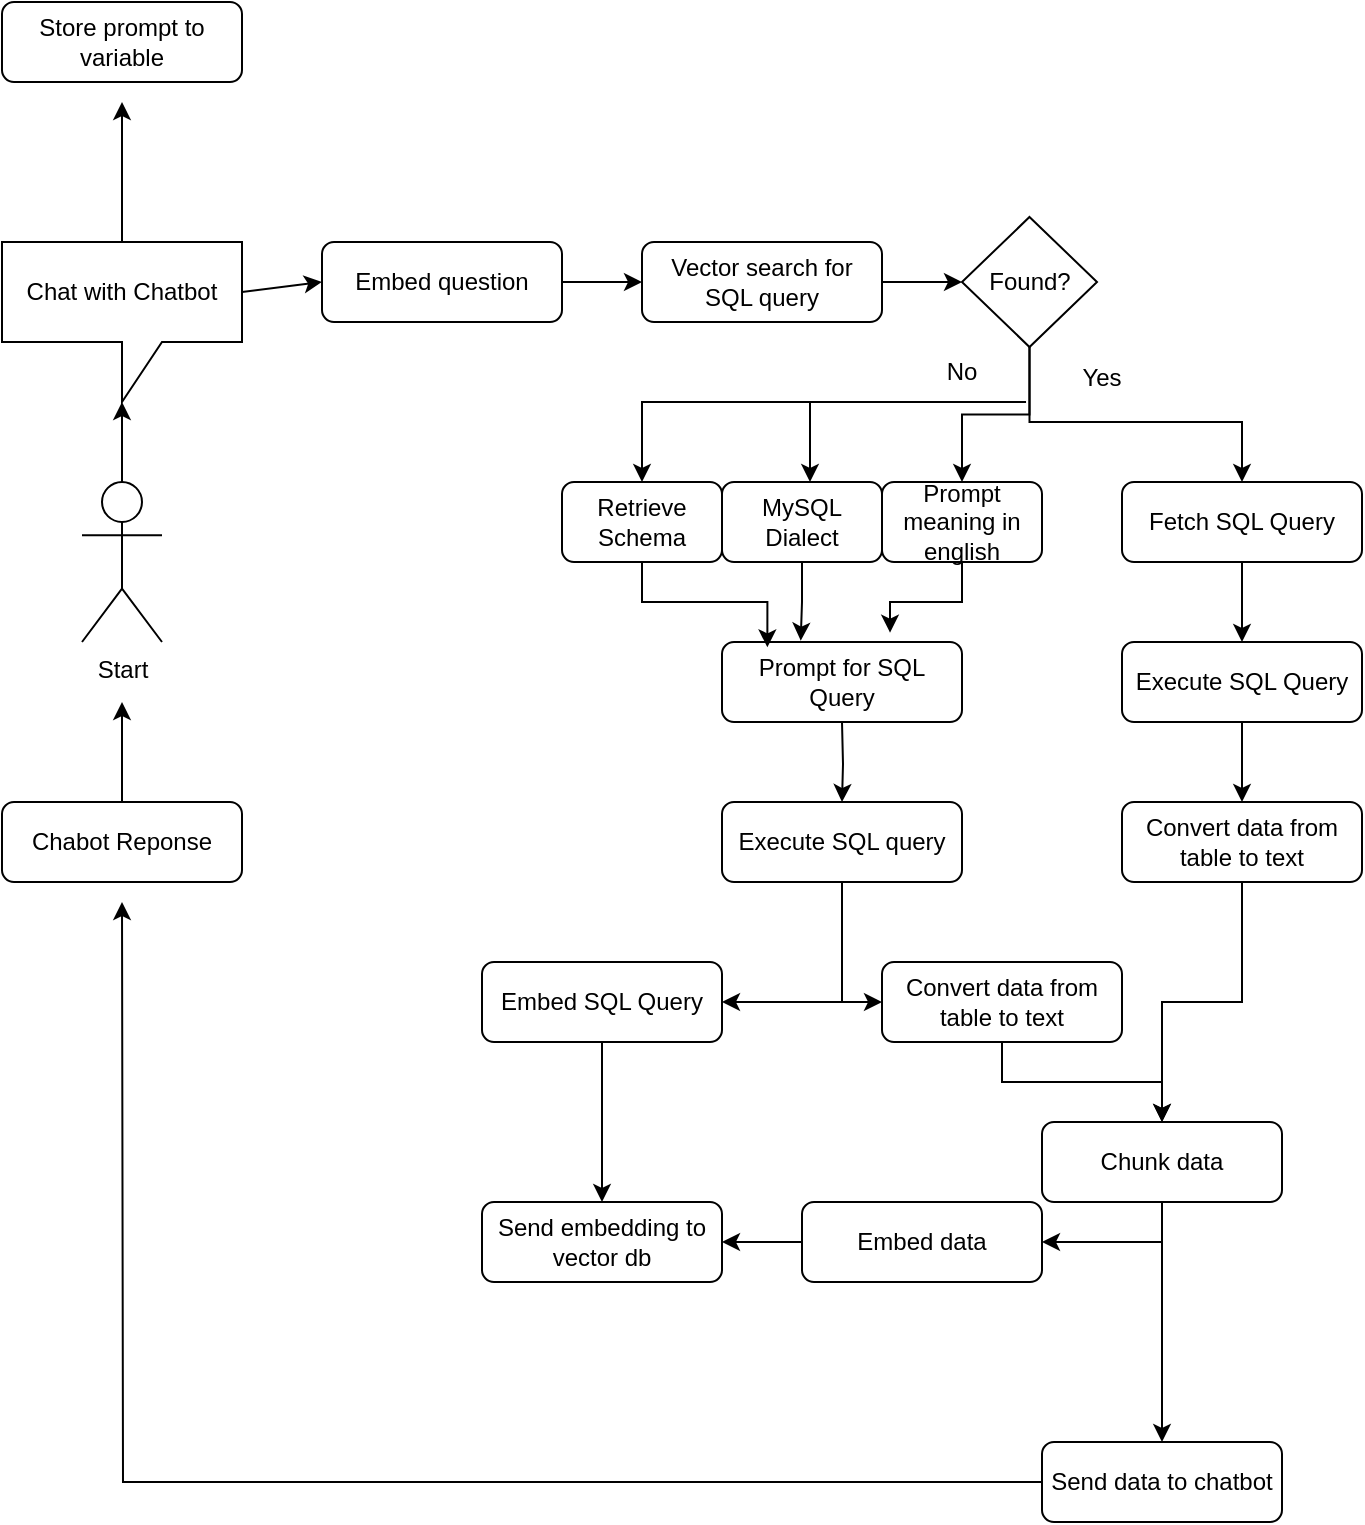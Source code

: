 <mxfile version="28.2.7">
  <diagram name="Page-1" id="E2gz8uFYAr8J8zn2hRwk">
    <mxGraphModel dx="778" dy="540" grid="1" gridSize="10" guides="1" tooltips="1" connect="1" arrows="1" fold="1" page="1" pageScale="1" pageWidth="850" pageHeight="1100" math="0" shadow="0">
      <root>
        <mxCell id="0" />
        <mxCell id="1" parent="0" />
        <mxCell id="R8ObtvCodUNtSSs4DrKu-1" value="Start" style="shape=umlActor;verticalLabelPosition=bottom;verticalAlign=top;html=1;outlineConnect=0;" vertex="1" parent="1">
          <mxGeometry x="200" y="280" width="40" height="80" as="geometry" />
        </mxCell>
        <mxCell id="R8ObtvCodUNtSSs4DrKu-2" value="Chat with Chatbot" style="shape=callout;whiteSpace=wrap;html=1;perimeter=calloutPerimeter;" vertex="1" parent="1">
          <mxGeometry x="160" y="160" width="120" height="80" as="geometry" />
        </mxCell>
        <mxCell id="R8ObtvCodUNtSSs4DrKu-3" style="edgeStyle=orthogonalEdgeStyle;rounded=0;orthogonalLoop=1;jettySize=auto;html=1;entryX=0;entryY=0;entryDx=60;entryDy=80;entryPerimeter=0;" edge="1" parent="1" source="R8ObtvCodUNtSSs4DrKu-1" target="R8ObtvCodUNtSSs4DrKu-2">
          <mxGeometry relative="1" as="geometry" />
        </mxCell>
        <mxCell id="R8ObtvCodUNtSSs4DrKu-24" style="edgeStyle=orthogonalEdgeStyle;rounded=0;orthogonalLoop=1;jettySize=auto;html=1;" edge="1" parent="1" target="R8ObtvCodUNtSSs4DrKu-23">
          <mxGeometry relative="1" as="geometry">
            <mxPoint x="580" y="400" as="sourcePoint" />
          </mxGeometry>
        </mxCell>
        <mxCell id="R8ObtvCodUNtSSs4DrKu-6" value="Prompt for SQL Query" style="rounded=1;whiteSpace=wrap;html=1;" vertex="1" parent="1">
          <mxGeometry x="520" y="360" width="120" height="40" as="geometry" />
        </mxCell>
        <mxCell id="R8ObtvCodUNtSSs4DrKu-15" style="edgeStyle=orthogonalEdgeStyle;rounded=0;orthogonalLoop=1;jettySize=auto;html=1;" edge="1" parent="1" source="R8ObtvCodUNtSSs4DrKu-12" target="R8ObtvCodUNtSSs4DrKu-14">
          <mxGeometry relative="1" as="geometry" />
        </mxCell>
        <mxCell id="R8ObtvCodUNtSSs4DrKu-12" value="Embed question" style="rounded=1;whiteSpace=wrap;html=1;" vertex="1" parent="1">
          <mxGeometry x="320" y="160" width="120" height="40" as="geometry" />
        </mxCell>
        <mxCell id="R8ObtvCodUNtSSs4DrKu-13" value="" style="endArrow=classic;html=1;rounded=0;exitX=0;exitY=0;exitDx=120;exitDy=25;exitPerimeter=0;entryX=0;entryY=0.5;entryDx=0;entryDy=0;" edge="1" parent="1" source="R8ObtvCodUNtSSs4DrKu-2" target="R8ObtvCodUNtSSs4DrKu-12">
          <mxGeometry width="50" height="50" relative="1" as="geometry">
            <mxPoint x="520" y="310" as="sourcePoint" />
            <mxPoint x="570" y="260" as="targetPoint" />
          </mxGeometry>
        </mxCell>
        <mxCell id="R8ObtvCodUNtSSs4DrKu-17" style="edgeStyle=orthogonalEdgeStyle;rounded=0;orthogonalLoop=1;jettySize=auto;html=1;entryX=0;entryY=0.5;entryDx=0;entryDy=0;" edge="1" parent="1" source="R8ObtvCodUNtSSs4DrKu-14" target="R8ObtvCodUNtSSs4DrKu-16">
          <mxGeometry relative="1" as="geometry" />
        </mxCell>
        <mxCell id="R8ObtvCodUNtSSs4DrKu-14" value="Vector search for SQL query" style="rounded=1;whiteSpace=wrap;html=1;" vertex="1" parent="1">
          <mxGeometry x="480" y="160" width="120" height="40" as="geometry" />
        </mxCell>
        <mxCell id="R8ObtvCodUNtSSs4DrKu-21" style="edgeStyle=orthogonalEdgeStyle;rounded=0;orthogonalLoop=1;jettySize=auto;html=1;entryX=0.5;entryY=0;entryDx=0;entryDy=0;" edge="1" parent="1" source="R8ObtvCodUNtSSs4DrKu-16" target="R8ObtvCodUNtSSs4DrKu-20">
          <mxGeometry relative="1" as="geometry">
            <Array as="points">
              <mxPoint x="674" y="250" />
              <mxPoint x="780" y="250" />
            </Array>
          </mxGeometry>
        </mxCell>
        <mxCell id="R8ObtvCodUNtSSs4DrKu-66" style="edgeStyle=orthogonalEdgeStyle;rounded=0;orthogonalLoop=1;jettySize=auto;html=1;entryX=0.5;entryY=0;entryDx=0;entryDy=0;" edge="1" parent="1" source="R8ObtvCodUNtSSs4DrKu-16" target="R8ObtvCodUNtSSs4DrKu-62">
          <mxGeometry relative="1" as="geometry" />
        </mxCell>
        <mxCell id="R8ObtvCodUNtSSs4DrKu-16" value="Found?" style="rhombus;whiteSpace=wrap;html=1;" vertex="1" parent="1">
          <mxGeometry x="640" y="147.5" width="67.5" height="65" as="geometry" />
        </mxCell>
        <mxCell id="R8ObtvCodUNtSSs4DrKu-19" value="No" style="text;html=1;whiteSpace=wrap;strokeColor=none;fillColor=none;align=center;verticalAlign=middle;rounded=0;" vertex="1" parent="1">
          <mxGeometry x="610" y="210" width="60" height="30" as="geometry" />
        </mxCell>
        <mxCell id="R8ObtvCodUNtSSs4DrKu-26" style="edgeStyle=orthogonalEdgeStyle;rounded=0;orthogonalLoop=1;jettySize=auto;html=1;" edge="1" parent="1" source="R8ObtvCodUNtSSs4DrKu-20" target="R8ObtvCodUNtSSs4DrKu-25">
          <mxGeometry relative="1" as="geometry" />
        </mxCell>
        <mxCell id="R8ObtvCodUNtSSs4DrKu-20" value="Fetch SQL Query" style="rounded=1;whiteSpace=wrap;html=1;" vertex="1" parent="1">
          <mxGeometry x="720" y="280" width="120" height="40" as="geometry" />
        </mxCell>
        <mxCell id="R8ObtvCodUNtSSs4DrKu-22" value="Yes" style="text;html=1;whiteSpace=wrap;strokeColor=none;fillColor=none;align=center;verticalAlign=middle;rounded=0;" vertex="1" parent="1">
          <mxGeometry x="680" y="212.5" width="60" height="30" as="geometry" />
        </mxCell>
        <mxCell id="R8ObtvCodUNtSSs4DrKu-35" style="edgeStyle=orthogonalEdgeStyle;rounded=0;orthogonalLoop=1;jettySize=auto;html=1;entryX=0;entryY=0.5;entryDx=0;entryDy=0;" edge="1" parent="1" source="R8ObtvCodUNtSSs4DrKu-23" target="R8ObtvCodUNtSSs4DrKu-34">
          <mxGeometry relative="1" as="geometry">
            <mxPoint x="580" y="540" as="targetPoint" />
          </mxGeometry>
        </mxCell>
        <mxCell id="R8ObtvCodUNtSSs4DrKu-36" style="edgeStyle=orthogonalEdgeStyle;rounded=0;orthogonalLoop=1;jettySize=auto;html=1;entryX=1;entryY=0.5;entryDx=0;entryDy=0;" edge="1" parent="1" source="R8ObtvCodUNtSSs4DrKu-23" target="R8ObtvCodUNtSSs4DrKu-33">
          <mxGeometry relative="1" as="geometry" />
        </mxCell>
        <mxCell id="R8ObtvCodUNtSSs4DrKu-23" value="Execute SQL query" style="rounded=1;whiteSpace=wrap;html=1;" vertex="1" parent="1">
          <mxGeometry x="520" y="440" width="120" height="40" as="geometry" />
        </mxCell>
        <mxCell id="R8ObtvCodUNtSSs4DrKu-32" style="edgeStyle=orthogonalEdgeStyle;rounded=0;orthogonalLoop=1;jettySize=auto;html=1;" edge="1" parent="1" source="R8ObtvCodUNtSSs4DrKu-25" target="R8ObtvCodUNtSSs4DrKu-30">
          <mxGeometry relative="1" as="geometry" />
        </mxCell>
        <mxCell id="R8ObtvCodUNtSSs4DrKu-25" value="Execute SQL Query" style="rounded=1;whiteSpace=wrap;html=1;" vertex="1" parent="1">
          <mxGeometry x="720" y="360" width="120" height="40" as="geometry" />
        </mxCell>
        <mxCell id="R8ObtvCodUNtSSs4DrKu-50" style="edgeStyle=orthogonalEdgeStyle;rounded=0;orthogonalLoop=1;jettySize=auto;html=1;entryX=0.5;entryY=0;entryDx=0;entryDy=0;" edge="1" parent="1" source="R8ObtvCodUNtSSs4DrKu-30" target="R8ObtvCodUNtSSs4DrKu-43">
          <mxGeometry relative="1" as="geometry" />
        </mxCell>
        <mxCell id="R8ObtvCodUNtSSs4DrKu-30" value="Convert data from table to text" style="rounded=1;whiteSpace=wrap;html=1;" vertex="1" parent="1">
          <mxGeometry x="720" y="440" width="120" height="40" as="geometry" />
        </mxCell>
        <mxCell id="R8ObtvCodUNtSSs4DrKu-38" style="edgeStyle=orthogonalEdgeStyle;rounded=0;orthogonalLoop=1;jettySize=auto;html=1;" edge="1" parent="1" source="R8ObtvCodUNtSSs4DrKu-33" target="R8ObtvCodUNtSSs4DrKu-37">
          <mxGeometry relative="1" as="geometry">
            <Array as="points">
              <mxPoint x="460" y="590" />
              <mxPoint x="460" y="590" />
            </Array>
          </mxGeometry>
        </mxCell>
        <mxCell id="R8ObtvCodUNtSSs4DrKu-33" value="Embed SQL Query" style="rounded=1;whiteSpace=wrap;html=1;" vertex="1" parent="1">
          <mxGeometry x="400" y="520" width="120" height="40" as="geometry" />
        </mxCell>
        <mxCell id="R8ObtvCodUNtSSs4DrKu-41" style="edgeStyle=orthogonalEdgeStyle;rounded=0;orthogonalLoop=1;jettySize=auto;html=1;entryX=0.5;entryY=0;entryDx=0;entryDy=0;" edge="1" parent="1" source="R8ObtvCodUNtSSs4DrKu-34" target="R8ObtvCodUNtSSs4DrKu-43">
          <mxGeometry relative="1" as="geometry">
            <mxPoint x="660" y="600" as="targetPoint" />
          </mxGeometry>
        </mxCell>
        <mxCell id="R8ObtvCodUNtSSs4DrKu-34" value="Convert data from table to text" style="rounded=1;whiteSpace=wrap;html=1;" vertex="1" parent="1">
          <mxGeometry x="600" y="520" width="120" height="40" as="geometry" />
        </mxCell>
        <mxCell id="R8ObtvCodUNtSSs4DrKu-37" value="Send embedding to vector db" style="rounded=1;whiteSpace=wrap;html=1;" vertex="1" parent="1">
          <mxGeometry x="400" y="640" width="120" height="40" as="geometry" />
        </mxCell>
        <mxCell id="R8ObtvCodUNtSSs4DrKu-52" style="edgeStyle=orthogonalEdgeStyle;rounded=0;orthogonalLoop=1;jettySize=auto;html=1;entryX=1;entryY=0.5;entryDx=0;entryDy=0;" edge="1" parent="1" source="R8ObtvCodUNtSSs4DrKu-43" target="R8ObtvCodUNtSSs4DrKu-51">
          <mxGeometry relative="1" as="geometry" />
        </mxCell>
        <mxCell id="R8ObtvCodUNtSSs4DrKu-55" style="edgeStyle=orthogonalEdgeStyle;rounded=0;orthogonalLoop=1;jettySize=auto;html=1;entryX=0.5;entryY=0;entryDx=0;entryDy=0;" edge="1" parent="1" source="R8ObtvCodUNtSSs4DrKu-43" target="R8ObtvCodUNtSSs4DrKu-54">
          <mxGeometry relative="1" as="geometry" />
        </mxCell>
        <mxCell id="R8ObtvCodUNtSSs4DrKu-43" value="Chunk data" style="rounded=1;whiteSpace=wrap;html=1;" vertex="1" parent="1">
          <mxGeometry x="680" y="600" width="120" height="40" as="geometry" />
        </mxCell>
        <mxCell id="R8ObtvCodUNtSSs4DrKu-53" style="edgeStyle=orthogonalEdgeStyle;rounded=0;orthogonalLoop=1;jettySize=auto;html=1;entryX=1;entryY=0.5;entryDx=0;entryDy=0;" edge="1" parent="1" source="R8ObtvCodUNtSSs4DrKu-51" target="R8ObtvCodUNtSSs4DrKu-37">
          <mxGeometry relative="1" as="geometry" />
        </mxCell>
        <mxCell id="R8ObtvCodUNtSSs4DrKu-51" value="Embed data" style="rounded=1;whiteSpace=wrap;html=1;" vertex="1" parent="1">
          <mxGeometry x="560" y="640" width="120" height="40" as="geometry" />
        </mxCell>
        <mxCell id="R8ObtvCodUNtSSs4DrKu-56" style="edgeStyle=orthogonalEdgeStyle;rounded=0;orthogonalLoop=1;jettySize=auto;html=1;" edge="1" parent="1" source="R8ObtvCodUNtSSs4DrKu-54">
          <mxGeometry relative="1" as="geometry">
            <mxPoint x="220" y="490" as="targetPoint" />
          </mxGeometry>
        </mxCell>
        <mxCell id="R8ObtvCodUNtSSs4DrKu-54" value="Send data to chatbot" style="rounded=1;whiteSpace=wrap;html=1;" vertex="1" parent="1">
          <mxGeometry x="680" y="760" width="120" height="40" as="geometry" />
        </mxCell>
        <mxCell id="R8ObtvCodUNtSSs4DrKu-59" style="edgeStyle=orthogonalEdgeStyle;rounded=0;orthogonalLoop=1;jettySize=auto;html=1;" edge="1" parent="1" source="R8ObtvCodUNtSSs4DrKu-58">
          <mxGeometry relative="1" as="geometry">
            <mxPoint x="220" y="390" as="targetPoint" />
          </mxGeometry>
        </mxCell>
        <mxCell id="R8ObtvCodUNtSSs4DrKu-58" value="Chabot Reponse" style="rounded=1;whiteSpace=wrap;html=1;" vertex="1" parent="1">
          <mxGeometry x="160" y="440" width="120" height="40" as="geometry" />
        </mxCell>
        <mxCell id="R8ObtvCodUNtSSs4DrKu-60" value="Retrieve Schema" style="rounded=1;whiteSpace=wrap;html=1;" vertex="1" parent="1">
          <mxGeometry x="440" y="280" width="80" height="40" as="geometry" />
        </mxCell>
        <mxCell id="R8ObtvCodUNtSSs4DrKu-61" value="MySQL Dialect" style="rounded=1;whiteSpace=wrap;html=1;" vertex="1" parent="1">
          <mxGeometry x="520" y="280" width="80" height="40" as="geometry" />
        </mxCell>
        <mxCell id="R8ObtvCodUNtSSs4DrKu-62" value="Prompt meaning in english" style="rounded=1;whiteSpace=wrap;html=1;" vertex="1" parent="1">
          <mxGeometry x="600" y="280" width="80" height="40" as="geometry" />
        </mxCell>
        <mxCell id="R8ObtvCodUNtSSs4DrKu-63" style="edgeStyle=orthogonalEdgeStyle;rounded=0;orthogonalLoop=1;jettySize=auto;html=1;entryX=0.328;entryY=-0.017;entryDx=0;entryDy=0;entryPerimeter=0;" edge="1" parent="1" source="R8ObtvCodUNtSSs4DrKu-61" target="R8ObtvCodUNtSSs4DrKu-6">
          <mxGeometry relative="1" as="geometry" />
        </mxCell>
        <mxCell id="R8ObtvCodUNtSSs4DrKu-64" style="edgeStyle=orthogonalEdgeStyle;rounded=0;orthogonalLoop=1;jettySize=auto;html=1;entryX=0.7;entryY=-0.117;entryDx=0;entryDy=0;entryPerimeter=0;" edge="1" parent="1" source="R8ObtvCodUNtSSs4DrKu-62" target="R8ObtvCodUNtSSs4DrKu-6">
          <mxGeometry relative="1" as="geometry" />
        </mxCell>
        <mxCell id="R8ObtvCodUNtSSs4DrKu-65" style="edgeStyle=orthogonalEdgeStyle;rounded=0;orthogonalLoop=1;jettySize=auto;html=1;entryX=0.189;entryY=0.067;entryDx=0;entryDy=0;entryPerimeter=0;" edge="1" parent="1" source="R8ObtvCodUNtSSs4DrKu-60" target="R8ObtvCodUNtSSs4DrKu-6">
          <mxGeometry relative="1" as="geometry" />
        </mxCell>
        <mxCell id="R8ObtvCodUNtSSs4DrKu-67" value="" style="endArrow=classic;html=1;rounded=0;exitX=-0.133;exitY=0.917;exitDx=0;exitDy=0;exitPerimeter=0;entryX=0.5;entryY=0;entryDx=0;entryDy=0;" edge="1" parent="1" source="R8ObtvCodUNtSSs4DrKu-22" target="R8ObtvCodUNtSSs4DrKu-60">
          <mxGeometry width="50" height="50" relative="1" as="geometry">
            <mxPoint x="520" y="300" as="sourcePoint" />
            <mxPoint x="400" y="240" as="targetPoint" />
            <Array as="points">
              <mxPoint x="480" y="240" />
            </Array>
          </mxGeometry>
        </mxCell>
        <mxCell id="R8ObtvCodUNtSSs4DrKu-68" value="" style="endArrow=classic;html=1;rounded=0;entryX=0.5;entryY=0;entryDx=0;entryDy=0;" edge="1" parent="1">
          <mxGeometry width="50" height="50" relative="1" as="geometry">
            <mxPoint x="670" y="240" as="sourcePoint" />
            <mxPoint x="564" y="280" as="targetPoint" />
            <Array as="points">
              <mxPoint x="564" y="240" />
            </Array>
          </mxGeometry>
        </mxCell>
        <mxCell id="R8ObtvCodUNtSSs4DrKu-69" value="" style="endArrow=classic;html=1;rounded=0;exitX=0.5;exitY=0;exitDx=0;exitDy=0;exitPerimeter=0;" edge="1" parent="1" source="R8ObtvCodUNtSSs4DrKu-2">
          <mxGeometry width="50" height="50" relative="1" as="geometry">
            <mxPoint x="520" y="300" as="sourcePoint" />
            <mxPoint x="220" y="90" as="targetPoint" />
          </mxGeometry>
        </mxCell>
        <mxCell id="R8ObtvCodUNtSSs4DrKu-70" value="Store prompt to variable" style="rounded=1;whiteSpace=wrap;html=1;" vertex="1" parent="1">
          <mxGeometry x="160" y="40" width="120" height="40" as="geometry" />
        </mxCell>
      </root>
    </mxGraphModel>
  </diagram>
</mxfile>
